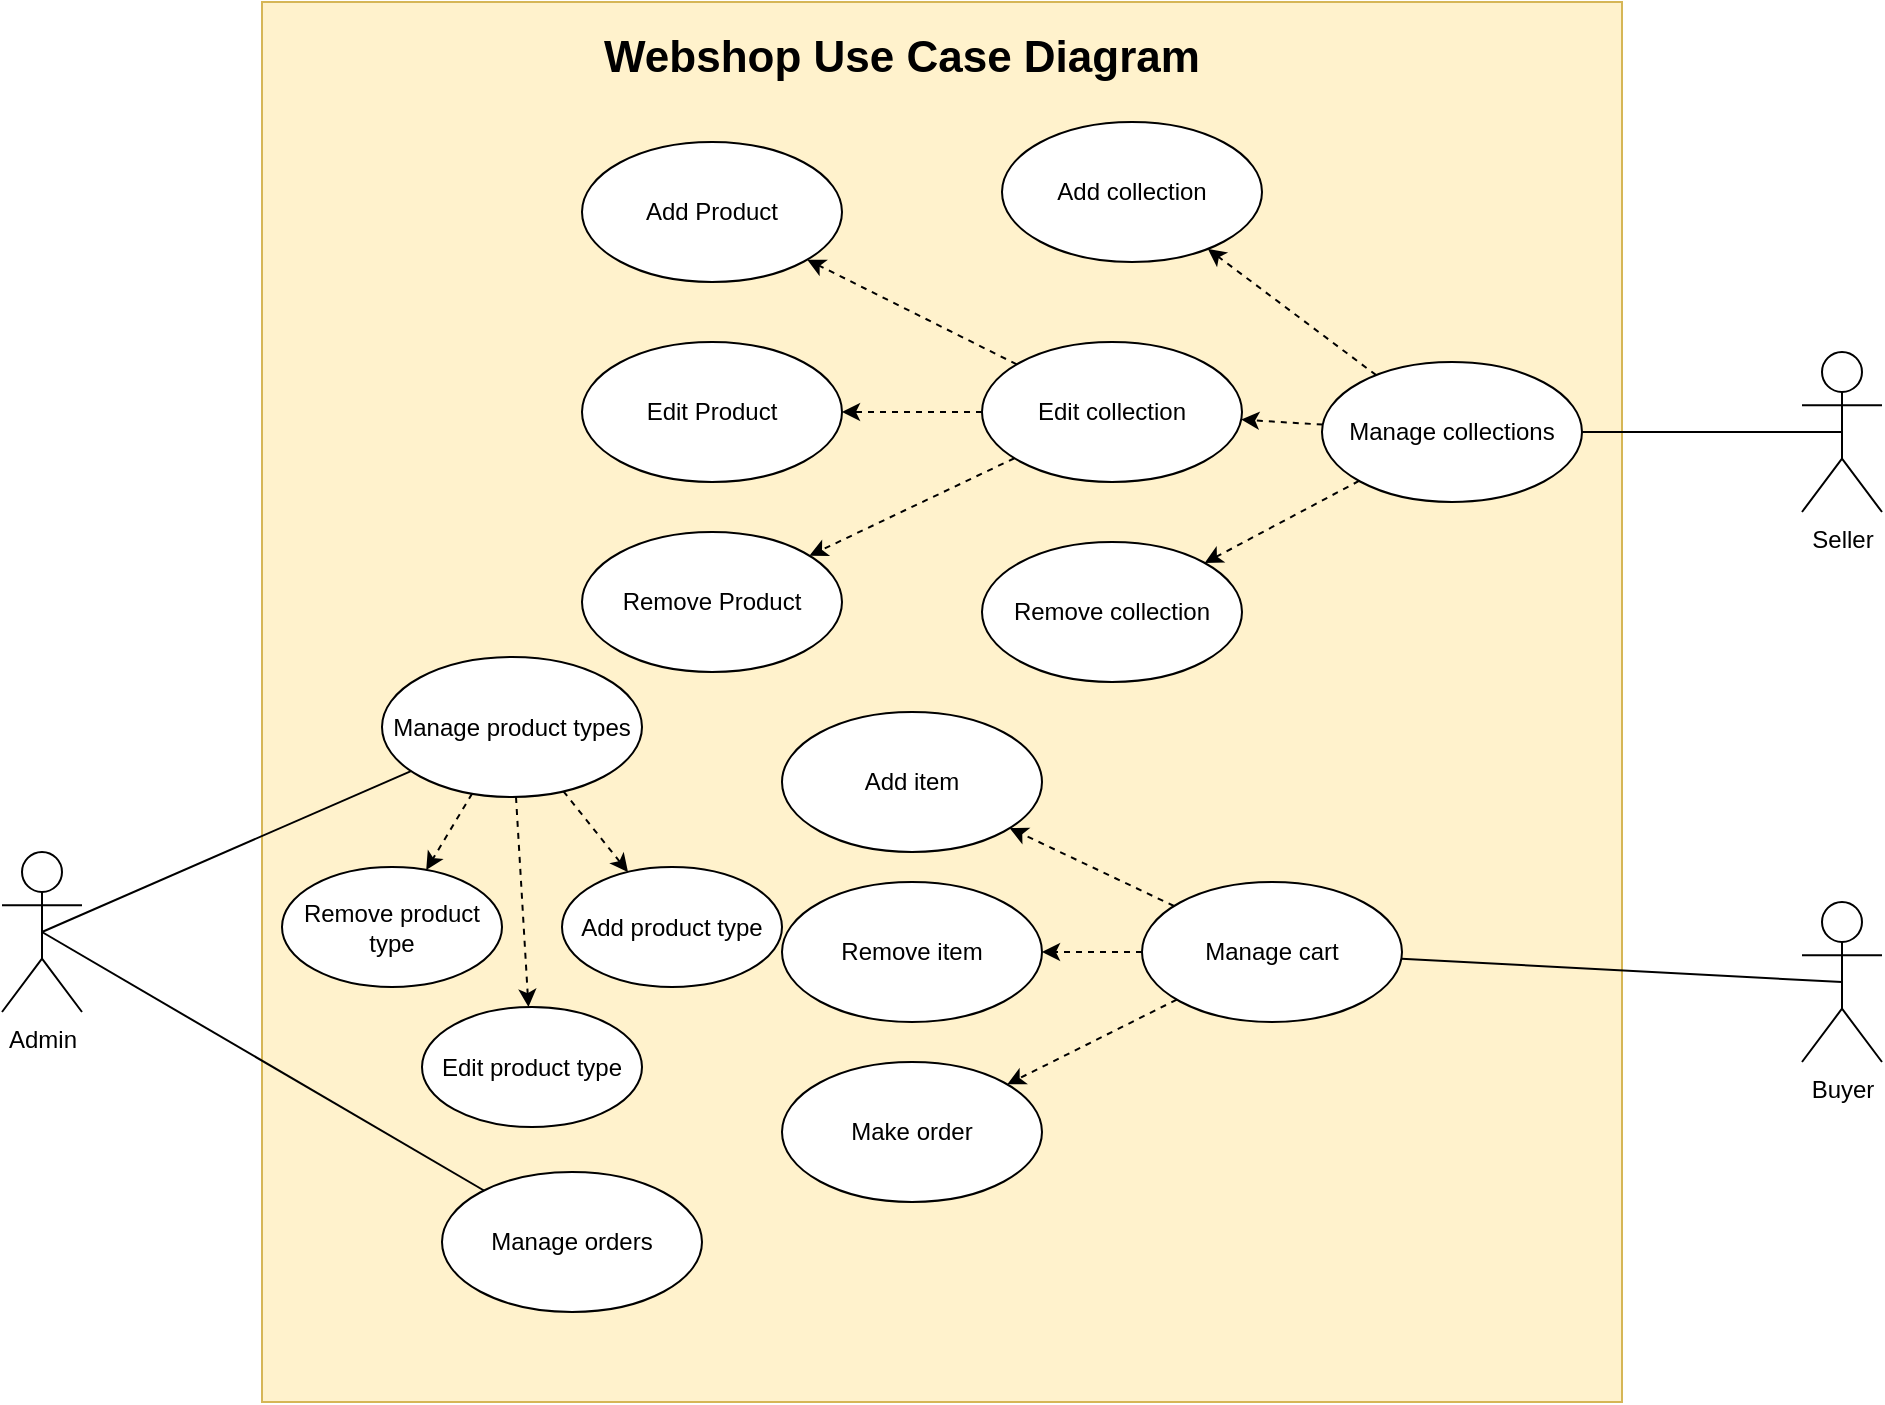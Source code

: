 <mxfile version="17.4.1" type="device"><diagram id="mgFi_ghNzKlbP5jxXR7G" name="Page-1"><mxGraphModel dx="1888" dy="1788" grid="1" gridSize="10" guides="1" tooltips="1" connect="1" arrows="1" fold="1" page="1" pageScale="1" pageWidth="850" pageHeight="1100" math="0" shadow="0"><root><mxCell id="0"/><mxCell id="1" parent="0"/><mxCell id="98f0GnraD20dr4JAbrxs-2" value="Seller" style="shape=umlActor;verticalLabelPosition=bottom;verticalAlign=top;html=1;outlineConnect=0;fillColor=none;" parent="1" vertex="1"><mxGeometry x="640" y="105" width="40" height="80" as="geometry"/></mxCell><mxCell id="98f0GnraD20dr4JAbrxs-3" value="Admin" style="shape=umlActor;verticalLabelPosition=bottom;verticalAlign=top;html=1;outlineConnect=0;fillColor=none;" parent="1" vertex="1"><mxGeometry x="-260" y="355" width="40" height="80" as="geometry"/></mxCell><mxCell id="98f0GnraD20dr4JAbrxs-4" value="Buyer" style="shape=umlActor;verticalLabelPosition=bottom;verticalAlign=top;html=1;outlineConnect=0;fillColor=none;" parent="1" vertex="1"><mxGeometry x="640" y="380" width="40" height="80" as="geometry"/></mxCell><mxCell id="98f0GnraD20dr4JAbrxs-5" value="" style="rounded=0;whiteSpace=wrap;html=1;fillColor=#fff2cc;strokeColor=#d6b656;" parent="1" vertex="1"><mxGeometry x="-130" y="-70" width="680" height="700" as="geometry"/></mxCell><mxCell id="98f0GnraD20dr4JAbrxs-6" value="Manage cart" style="ellipse;whiteSpace=wrap;html=1;fillColor=default;" parent="1" vertex="1"><mxGeometry x="310" y="370" width="130" height="70" as="geometry"/></mxCell><mxCell id="98f0GnraD20dr4JAbrxs-7" value="Manage collections" style="ellipse;whiteSpace=wrap;html=1;fillColor=default;" parent="1" vertex="1"><mxGeometry x="400" y="110" width="130" height="70" as="geometry"/></mxCell><mxCell id="98f0GnraD20dr4JAbrxs-9" value="Add Product&lt;span style=&quot;color: rgba(0 , 0 , 0 , 0) ; font-family: monospace ; font-size: 0px&quot;&gt;%3CmxGraphModel%3E%3Croot%3E%3CmxCell%20id%3D%220%22%2F%3E%3CmxCell%20id%3D%221%22%20parent%3D%220%22%2F%3E%3CmxCell%20id%3D%222%22%20value%3D%22Seller%22%20style%3D%22shape%3DumlActor%3BverticalLabelPosition%3Dbottom%3BverticalAlign%3Dtop%3Bhtml%3D1%3BoutlineConnect%3D0%3BfillColor%3Dnone%3B%22%20vertex%3D%221%22%20parent%3D%221%22%3E%3CmxGeometry%20x%3D%22730%22%20y%3D%22250%22%20width%3D%2240%22%20height%3D%2270%22%20as%3D%22geometry%22%2F%3E%3C%2FmxCell%3E%3C%2Froot%3E%3C%2FmxGraphModel%3E&lt;/span&gt;" style="ellipse;whiteSpace=wrap;html=1;fillColor=default;" parent="1" vertex="1"><mxGeometry x="30" width="130" height="70" as="geometry"/></mxCell><mxCell id="98f0GnraD20dr4JAbrxs-10" value="Make order" style="ellipse;whiteSpace=wrap;html=1;fillColor=default;" parent="1" vertex="1"><mxGeometry x="130" y="460" width="130" height="70" as="geometry"/></mxCell><mxCell id="98f0GnraD20dr4JAbrxs-21" value="Remove Product" style="ellipse;whiteSpace=wrap;html=1;fillColor=default;" parent="1" vertex="1"><mxGeometry x="30" y="195" width="130" height="70" as="geometry"/></mxCell><mxCell id="98f0GnraD20dr4JAbrxs-22" value="Edit Product" style="ellipse;whiteSpace=wrap;html=1;fillColor=default;" parent="1" vertex="1"><mxGeometry x="30" y="100" width="130" height="70" as="geometry"/></mxCell><mxCell id="98f0GnraD20dr4JAbrxs-23" value="Add collection" style="ellipse;whiteSpace=wrap;html=1;fillColor=default;" parent="1" vertex="1"><mxGeometry x="240" y="-10" width="130" height="70" as="geometry"/></mxCell><mxCell id="98f0GnraD20dr4JAbrxs-25" value="Remove collection" style="ellipse;whiteSpace=wrap;html=1;fillColor=default;" parent="1" vertex="1"><mxGeometry x="230" y="200" width="130" height="70" as="geometry"/></mxCell><mxCell id="98f0GnraD20dr4JAbrxs-26" value="Edit collection" style="ellipse;whiteSpace=wrap;html=1;fillColor=default;" parent="1" vertex="1"><mxGeometry x="230" y="100" width="130" height="70" as="geometry"/></mxCell><mxCell id="98f0GnraD20dr4JAbrxs-27" value="" style="endArrow=none;html=1;rounded=0;jumpStyle=arc;exitX=1;exitY=0.5;exitDx=0;exitDy=0;entryX=0.5;entryY=0.5;entryDx=0;entryDy=0;entryPerimeter=0;" parent="1" source="98f0GnraD20dr4JAbrxs-7" target="98f0GnraD20dr4JAbrxs-2" edge="1"><mxGeometry width="50" height="50" relative="1" as="geometry"><mxPoint x="370" y="450" as="sourcePoint"/><mxPoint x="420" y="400" as="targetPoint"/></mxGeometry></mxCell><mxCell id="98f0GnraD20dr4JAbrxs-29" value="" style="endArrow=classic;html=1;rounded=0;jumpStyle=arc;dashed=1;" parent="1" source="98f0GnraD20dr4JAbrxs-7" target="98f0GnraD20dr4JAbrxs-23" edge="1"><mxGeometry width="50" height="50" relative="1" as="geometry"><mxPoint x="220" y="340" as="sourcePoint"/><mxPoint x="270" y="290" as="targetPoint"/></mxGeometry></mxCell><mxCell id="98f0GnraD20dr4JAbrxs-30" value="" style="endArrow=classic;html=1;rounded=0;jumpStyle=arc;dashed=1;" parent="1" source="98f0GnraD20dr4JAbrxs-26" target="98f0GnraD20dr4JAbrxs-21" edge="1"><mxGeometry width="50" height="50" relative="1" as="geometry"><mxPoint x="410" y="155" as="sourcePoint"/><mxPoint x="382.99" y="48.23" as="targetPoint"/></mxGeometry></mxCell><mxCell id="98f0GnraD20dr4JAbrxs-31" value="" style="endArrow=classic;html=1;rounded=0;jumpStyle=arc;dashed=1;" parent="1" source="98f0GnraD20dr4JAbrxs-7" target="98f0GnraD20dr4JAbrxs-25" edge="1"><mxGeometry width="50" height="50" relative="1" as="geometry"><mxPoint x="420" y="165" as="sourcePoint"/><mxPoint x="392.99" y="58.23" as="targetPoint"/></mxGeometry></mxCell><mxCell id="98f0GnraD20dr4JAbrxs-32" value="" style="endArrow=classic;html=1;rounded=0;jumpStyle=arc;dashed=1;" parent="1" source="98f0GnraD20dr4JAbrxs-7" target="98f0GnraD20dr4JAbrxs-26" edge="1"><mxGeometry width="50" height="50" relative="1" as="geometry"><mxPoint x="430" y="175" as="sourcePoint"/><mxPoint x="402.99" y="68.23" as="targetPoint"/></mxGeometry></mxCell><mxCell id="98f0GnraD20dr4JAbrxs-33" value="" style="endArrow=classic;html=1;rounded=0;jumpStyle=arc;dashed=1;" parent="1" source="98f0GnraD20dr4JAbrxs-26" target="98f0GnraD20dr4JAbrxs-22" edge="1"><mxGeometry width="50" height="50" relative="1" as="geometry"><mxPoint x="440" y="185" as="sourcePoint"/><mxPoint x="412.99" y="78.23" as="targetPoint"/></mxGeometry></mxCell><mxCell id="98f0GnraD20dr4JAbrxs-34" value="" style="endArrow=classic;html=1;rounded=0;jumpStyle=arc;dashed=1;" parent="1" source="98f0GnraD20dr4JAbrxs-26" target="98f0GnraD20dr4JAbrxs-9" edge="1"><mxGeometry width="50" height="50" relative="1" as="geometry"><mxPoint x="450" y="195" as="sourcePoint"/><mxPoint x="422.99" y="88.23" as="targetPoint"/></mxGeometry></mxCell><mxCell id="98f0GnraD20dr4JAbrxs-37" value="" style="endArrow=none;html=1;rounded=0;jumpStyle=arc;endFill=0;exitX=0.5;exitY=0.5;exitDx=0;exitDy=0;exitPerimeter=0;" parent="1" source="98f0GnraD20dr4JAbrxs-4" target="98f0GnraD20dr4JAbrxs-6" edge="1"><mxGeometry width="50" height="50" relative="1" as="geometry"><mxPoint x="490" y="520" as="sourcePoint"/><mxPoint x="540" y="470" as="targetPoint"/></mxGeometry></mxCell><mxCell id="98f0GnraD20dr4JAbrxs-38" value="Remove item" style="ellipse;whiteSpace=wrap;html=1;fillColor=default;" parent="1" vertex="1"><mxGeometry x="130" y="370" width="130" height="70" as="geometry"/></mxCell><mxCell id="98f0GnraD20dr4JAbrxs-39" value="Add item" style="ellipse;whiteSpace=wrap;html=1;fillColor=default;" parent="1" vertex="1"><mxGeometry x="130" y="285" width="130" height="70" as="geometry"/></mxCell><mxCell id="98f0GnraD20dr4JAbrxs-40" value="" style="endArrow=classic;html=1;rounded=0;jumpStyle=arc;dashed=1;" parent="1" source="98f0GnraD20dr4JAbrxs-6" target="98f0GnraD20dr4JAbrxs-39" edge="1"><mxGeometry width="50" height="50" relative="1" as="geometry"><mxPoint x="310" y="380" as="sourcePoint"/><mxPoint x="360" y="330" as="targetPoint"/></mxGeometry></mxCell><mxCell id="98f0GnraD20dr4JAbrxs-41" value="" style="endArrow=classic;html=1;rounded=0;jumpStyle=arc;dashed=1;" parent="1" source="98f0GnraD20dr4JAbrxs-6" target="98f0GnraD20dr4JAbrxs-38" edge="1"><mxGeometry width="50" height="50" relative="1" as="geometry"><mxPoint x="300" y="490" as="sourcePoint"/><mxPoint x="350" y="440" as="targetPoint"/></mxGeometry></mxCell><mxCell id="98f0GnraD20dr4JAbrxs-42" value="" style="endArrow=classic;html=1;rounded=0;jumpStyle=arc;dashed=1;" parent="1" source="98f0GnraD20dr4JAbrxs-6" target="98f0GnraD20dr4JAbrxs-10" edge="1"><mxGeometry width="50" height="50" relative="1" as="geometry"><mxPoint x="330" y="530" as="sourcePoint"/><mxPoint x="380" y="480" as="targetPoint"/></mxGeometry></mxCell><mxCell id="dETzDVTUx0tgcSeDej0Z-1" value="Manage product types" style="ellipse;whiteSpace=wrap;html=1;fillColor=default;" parent="1" vertex="1"><mxGeometry x="-70" y="257.5" width="130" height="70" as="geometry"/></mxCell><mxCell id="dETzDVTUx0tgcSeDej0Z-4" value="Add product type" style="ellipse;whiteSpace=wrap;html=1;fillColor=default;" parent="1" vertex="1"><mxGeometry x="20" y="362.5" width="110" height="60" as="geometry"/></mxCell><mxCell id="dETzDVTUx0tgcSeDej0Z-5" value="Edit product type" style="ellipse;whiteSpace=wrap;html=1;fillColor=default;" parent="1" vertex="1"><mxGeometry x="-50" y="432.5" width="110" height="60" as="geometry"/></mxCell><mxCell id="dETzDVTUx0tgcSeDej0Z-6" value="Remove product type" style="ellipse;whiteSpace=wrap;html=1;fillColor=default;" parent="1" vertex="1"><mxGeometry x="-120" y="362.5" width="110" height="60" as="geometry"/></mxCell><mxCell id="dETzDVTUx0tgcSeDej0Z-8" style="edgeStyle=orthogonalEdgeStyle;rounded=0;orthogonalLoop=1;jettySize=auto;html=1;exitX=0.5;exitY=1;exitDx=0;exitDy=0;" parent="1" source="dETzDVTUx0tgcSeDej0Z-5" target="dETzDVTUx0tgcSeDej0Z-5" edge="1"><mxGeometry relative="1" as="geometry"/></mxCell><mxCell id="dETzDVTUx0tgcSeDej0Z-9" value="" style="endArrow=none;html=1;rounded=0;entryX=0.5;entryY=0.5;entryDx=0;entryDy=0;entryPerimeter=0;" parent="1" source="dETzDVTUx0tgcSeDej0Z-1" target="98f0GnraD20dr4JAbrxs-3" edge="1"><mxGeometry width="50" height="50" relative="1" as="geometry"><mxPoint x="-200" y="520" as="sourcePoint"/><mxPoint x="-150" y="470" as="targetPoint"/></mxGeometry></mxCell><mxCell id="dETzDVTUx0tgcSeDej0Z-12" value="" style="endArrow=classic;html=1;rounded=0;dashed=1;" parent="1" source="dETzDVTUx0tgcSeDej0Z-1" target="dETzDVTUx0tgcSeDej0Z-6" edge="1"><mxGeometry width="50" height="50" relative="1" as="geometry"><mxPoint x="-90" y="432.5" as="sourcePoint"/><mxPoint x="-40" y="382.5" as="targetPoint"/></mxGeometry></mxCell><mxCell id="dETzDVTUx0tgcSeDej0Z-13" value="" style="endArrow=classic;html=1;rounded=0;dashed=1;" parent="1" source="dETzDVTUx0tgcSeDej0Z-1" target="dETzDVTUx0tgcSeDej0Z-5" edge="1"><mxGeometry width="50" height="50" relative="1" as="geometry"><mxPoint x="-17.801" y="335.276" as="sourcePoint"/><mxPoint x="-45.57" y="374.434" as="targetPoint"/></mxGeometry></mxCell><mxCell id="dETzDVTUx0tgcSeDej0Z-14" value="" style="endArrow=classic;html=1;rounded=0;dashed=1;" parent="1" source="dETzDVTUx0tgcSeDej0Z-1" target="dETzDVTUx0tgcSeDej0Z-4" edge="1"><mxGeometry width="50" height="50" relative="1" as="geometry"><mxPoint x="-7.801" y="345.276" as="sourcePoint"/><mxPoint x="-35.57" y="384.434" as="targetPoint"/></mxGeometry></mxCell><mxCell id="dETzDVTUx0tgcSeDej0Z-15" value="Webshop Use Case Diagram" style="text;align=center;fontStyle=1;verticalAlign=middle;spacingLeft=3;spacingRight=3;strokeColor=none;rotatable=0;points=[[0,0.5],[1,0.5]];portConstraint=eastwest;fontSize=22;" parent="1" vertex="1"><mxGeometry x="-30" y="-70" width="440" height="50" as="geometry"/></mxCell><mxCell id="dETzDVTUx0tgcSeDej0Z-17" value="Manage orders" style="ellipse;whiteSpace=wrap;html=1;fillColor=default;" parent="1" vertex="1"><mxGeometry x="-40" y="515" width="130" height="70" as="geometry"/></mxCell><mxCell id="dETzDVTUx0tgcSeDej0Z-18" value="" style="endArrow=none;html=1;rounded=0;fontSize=22;entryX=0.5;entryY=0.5;entryDx=0;entryDy=0;entryPerimeter=0;" parent="1" source="dETzDVTUx0tgcSeDej0Z-17" target="98f0GnraD20dr4JAbrxs-3" edge="1"><mxGeometry width="50" height="50" relative="1" as="geometry"><mxPoint x="-90" y="590" as="sourcePoint"/><mxPoint x="-40" y="540" as="targetPoint"/></mxGeometry></mxCell></root></mxGraphModel></diagram></mxfile>